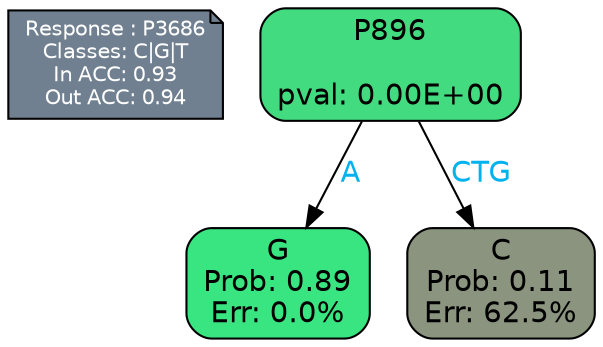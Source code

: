 digraph Tree {
node [shape=box, style="filled, rounded", color="black", fontname=helvetica] ;
graph [ranksep=equally, splines=polylines, bgcolor=transparent, dpi=600] ;
edge [fontname=helvetica] ;
LEGEND [label="Response : P3686
Classes: C|G|T
In ACC: 0.93
Out ACC: 0.94
",shape=note,align=left,style=filled,fillcolor="slategray",fontcolor="white",fontsize=10];1 [label="P896

pval: 0.00E+00", fillcolor="#42db80"] ;
2 [label="G
Prob: 0.89
Err: 0.0%", fillcolor="#39e581"] ;
3 [label="C
Prob: 0.11
Err: 62.5%", fillcolor="#8b947f"] ;
1 -> 2 [label="A",fontcolor=deepskyblue2] ;
1 -> 3 [label="CTG",fontcolor=deepskyblue2] ;
{rank = same; 2;3;}{rank = same; LEGEND;1;}}